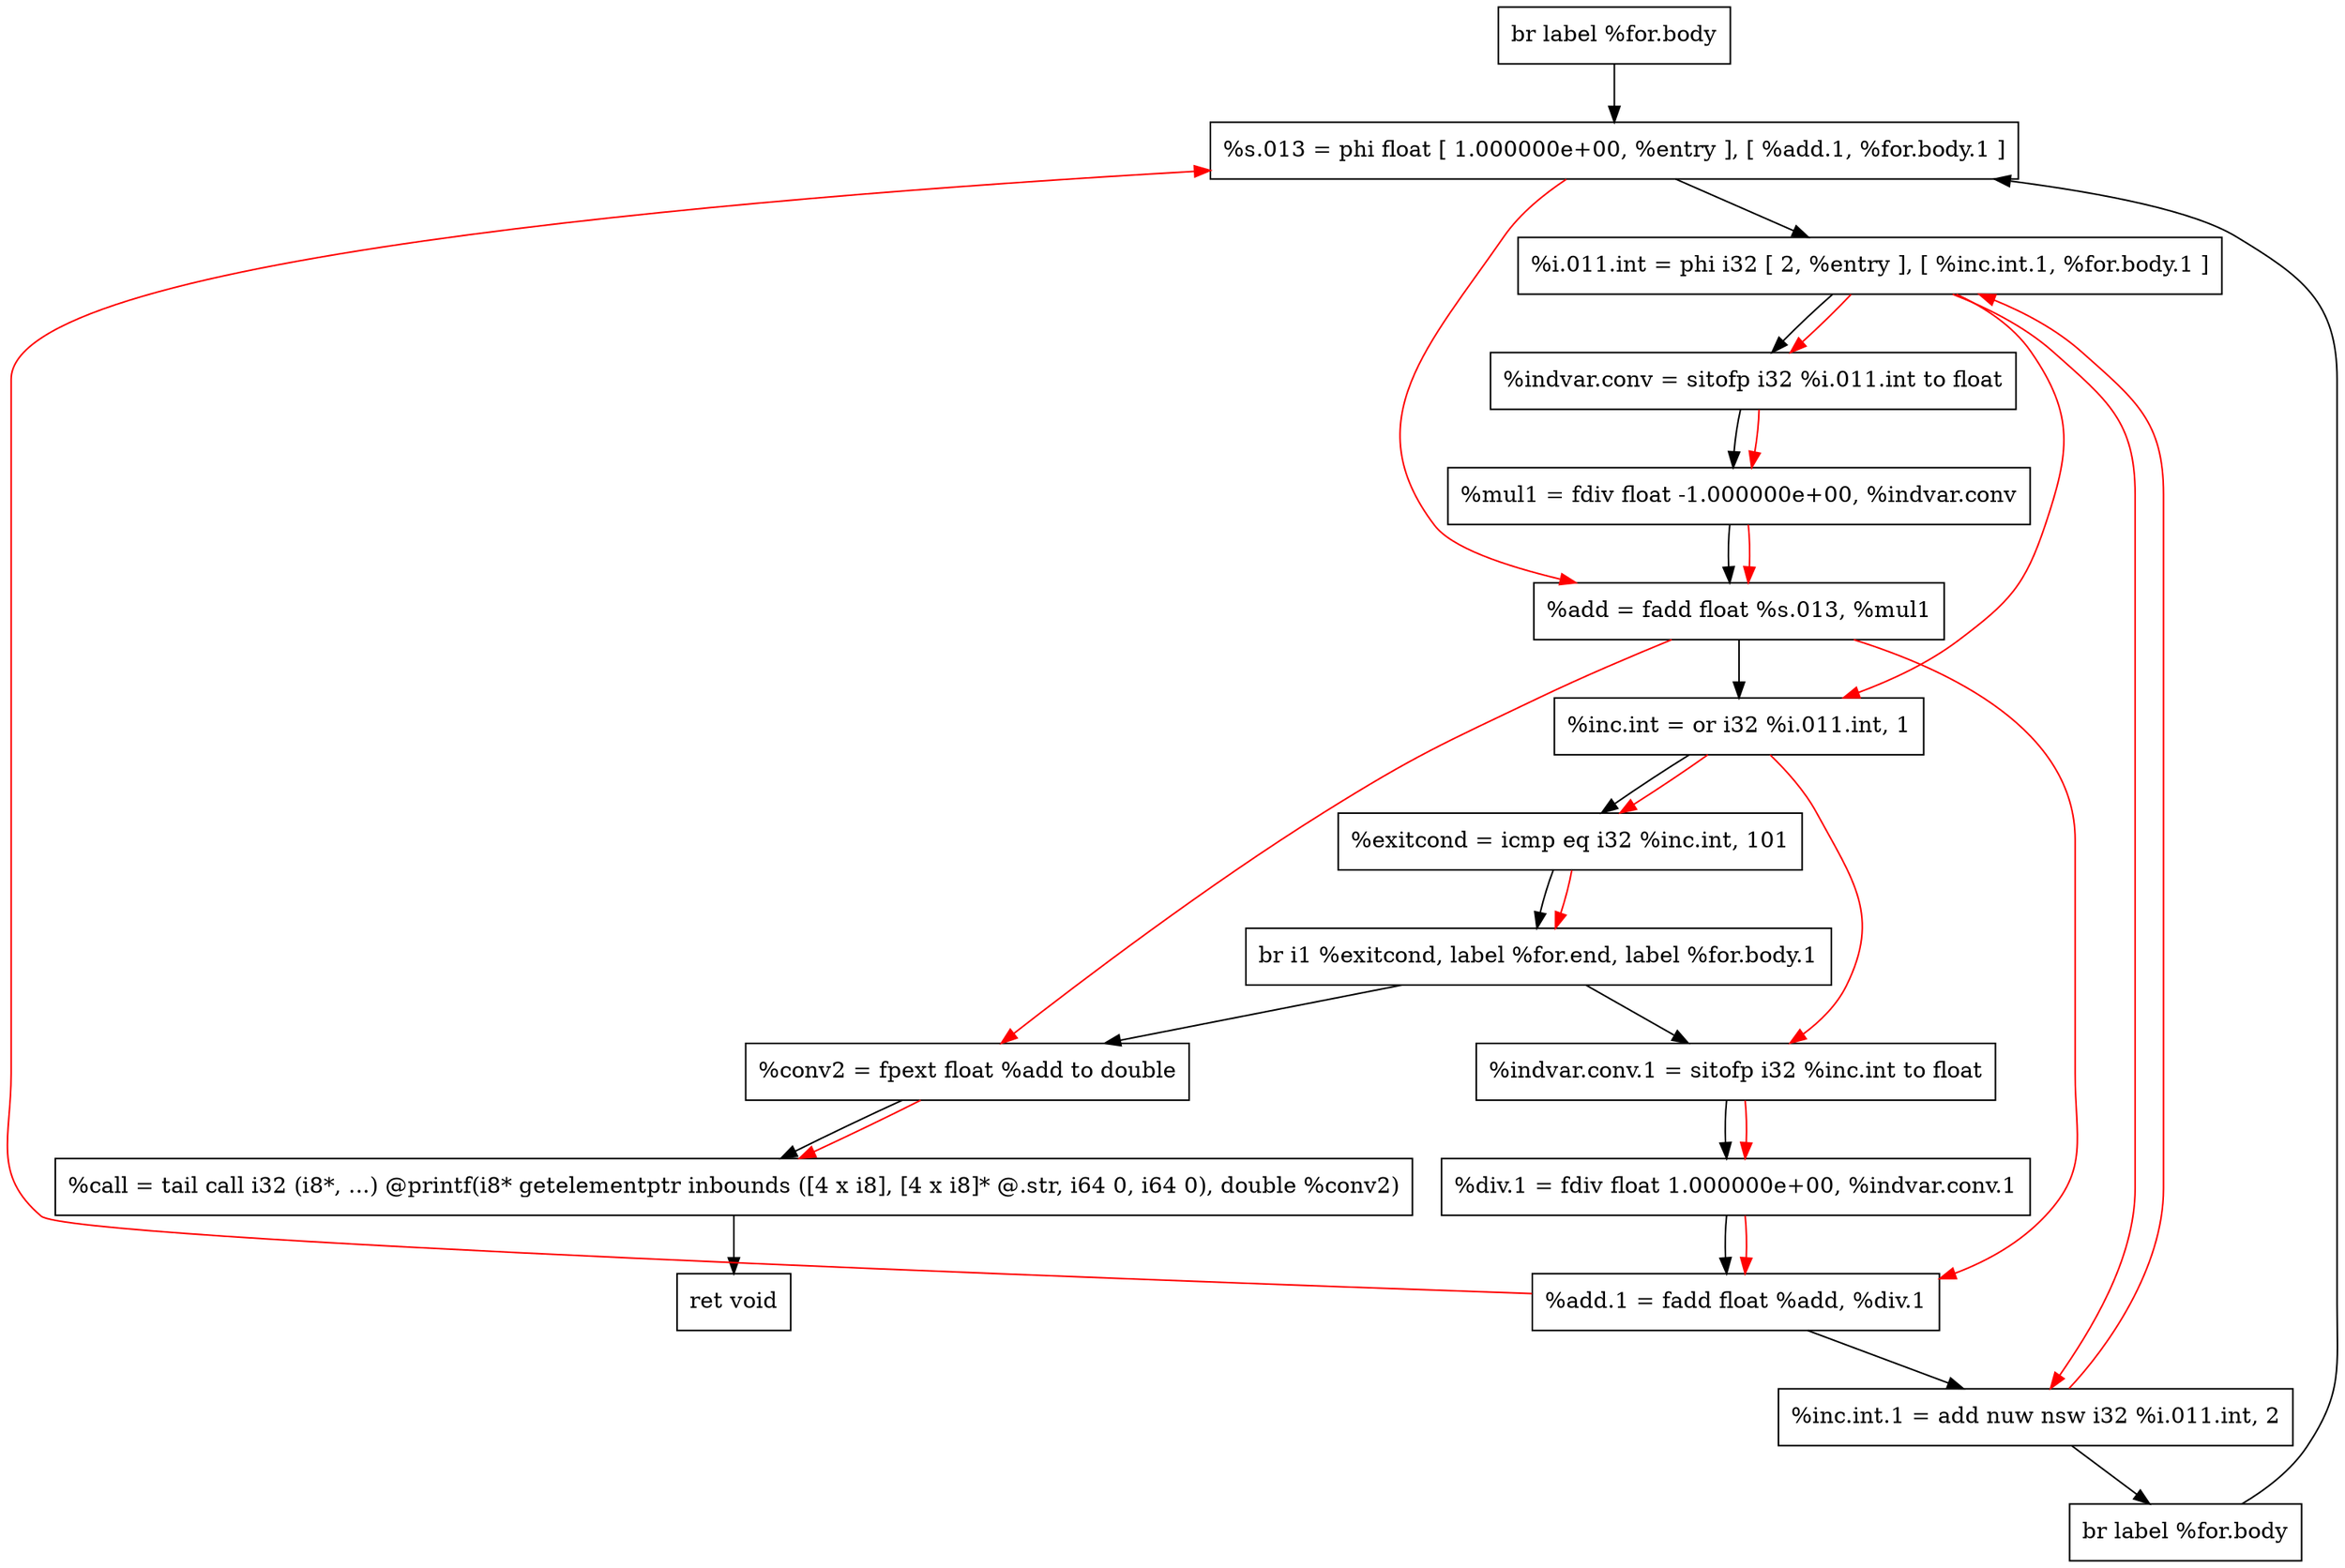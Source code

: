 digraph "CDFG for'func' function" {
	Node0x55d61fa7c598[shape=record, label="  br label %for.body"];
	Node0x55d61fa7d168[shape=record, label="  %s.013 = phi float [ 1.000000e+00, %entry ], [ %add.1, %for.body.1 ]"];
	Node0x55d61fa7d928[shape=record, label="  %i.011.int = phi i32 [ 2, %entry ], [ %inc.int.1, %for.body.1 ]"];
	Node0x55d61fa7da08[shape=record, label="  %indvar.conv = sitofp i32 %i.011.int to float"];
	Node0x55d61fa7db10[shape=record, label="  %mul1 = fdiv float -1.000000e+00, %indvar.conv"];
	Node0x55d61fa7db80[shape=record, label="  %add = fadd float %s.013, %mul1"];
	Node0x55d61fa7dc40[shape=record, label="  %inc.int = or i32 %i.011.int, 1"];
	Node0x55d61fa7dd00[shape=record, label="  %exitcond = icmp eq i32 %inc.int, 101"];
	Node0x55d61fa06c98[shape=record, label="  br i1 %exitcond, label %for.end, label %for.body.1"];
	Node0x55d61fa7ddf8[shape=record, label="  %conv2 = fpext float %add to double"];
	Node0x55d61fa7e218[shape=record, label="  %call = tail call i32 (i8*, ...) @printf(i8* getelementptr inbounds ([4 x i8], [4 x i8]* @.str, i64 0, i64 0), double %conv2)"];
	Node0x55d61fa7e480[shape=record, label="  ret void"];
	Node0x55d61fa7d118[shape=record, label="  %indvar.conv.1 = sitofp i32 %inc.int to float"];
	Node0x55d61fa7e540[shape=record, label="  %div.1 = fdiv float 1.000000e+00, %indvar.conv.1"];
	Node0x55d61fa7e5b0[shape=record, label="  %add.1 = fadd float %add, %div.1"];
	Node0x55d61fa7e620[shape=record, label="  %inc.int.1 = add nuw nsw i32 %i.011.int, 2"];
	Node0x55d61fa7d8d8[shape=record, label="  br label %for.body"];
	Node0x55d61fa7c598 -> Node0x55d61fa7d168
	Node0x55d61fa7d168 -> Node0x55d61fa7d928
	Node0x55d61fa7d928 -> Node0x55d61fa7da08
	Node0x55d61fa7da08 -> Node0x55d61fa7db10
	Node0x55d61fa7db10 -> Node0x55d61fa7db80
	Node0x55d61fa7db80 -> Node0x55d61fa7dc40
	Node0x55d61fa7dc40 -> Node0x55d61fa7dd00
	Node0x55d61fa7dd00 -> Node0x55d61fa06c98
	Node0x55d61fa06c98 -> Node0x55d61fa7ddf8
	Node0x55d61fa06c98 -> Node0x55d61fa7d118
	Node0x55d61fa7ddf8 -> Node0x55d61fa7e218
	Node0x55d61fa7e218 -> Node0x55d61fa7e480
	Node0x55d61fa7d118 -> Node0x55d61fa7e540
	Node0x55d61fa7e540 -> Node0x55d61fa7e5b0
	Node0x55d61fa7e5b0 -> Node0x55d61fa7e620
	Node0x55d61fa7e620 -> Node0x55d61fa7d8d8
	Node0x55d61fa7d8d8 -> Node0x55d61fa7d168
edge [color=red]
	Node0x55d61fa7e5b0 -> Node0x55d61fa7d168
	Node0x55d61fa7e620 -> Node0x55d61fa7d928
	Node0x55d61fa7d928 -> Node0x55d61fa7da08
	Node0x55d61fa7da08 -> Node0x55d61fa7db10
	Node0x55d61fa7d168 -> Node0x55d61fa7db80
	Node0x55d61fa7db10 -> Node0x55d61fa7db80
	Node0x55d61fa7d928 -> Node0x55d61fa7dc40
	Node0x55d61fa7dc40 -> Node0x55d61fa7dd00
	Node0x55d61fa7dd00 -> Node0x55d61fa06c98
	Node0x55d61fa7db80 -> Node0x55d61fa7ddf8
	Node0x55d61fa7ddf8 -> Node0x55d61fa7e218
	Node0x55d61fa7dc40 -> Node0x55d61fa7d118
	Node0x55d61fa7d118 -> Node0x55d61fa7e540
	Node0x55d61fa7db80 -> Node0x55d61fa7e5b0
	Node0x55d61fa7e540 -> Node0x55d61fa7e5b0
	Node0x55d61fa7d928 -> Node0x55d61fa7e620
}

